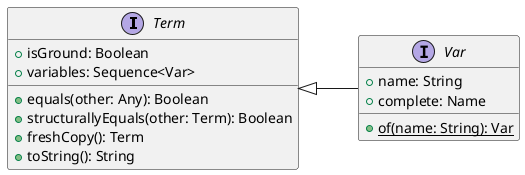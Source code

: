 @startuml
left to right direction
skinparam shadowing false

interface Term {
  + isGround: Boolean
  + variables: Sequence<Var>
  + equals(other: Any): Boolean
  + structurallyEquals(other: Term): Boolean
  + freshCopy(): Term
  + toString(): String
}
interface Var {
  + name: String
  + complete: Name
  + {static} of(name: String): Var
}
Term <|-- Var
@enduml